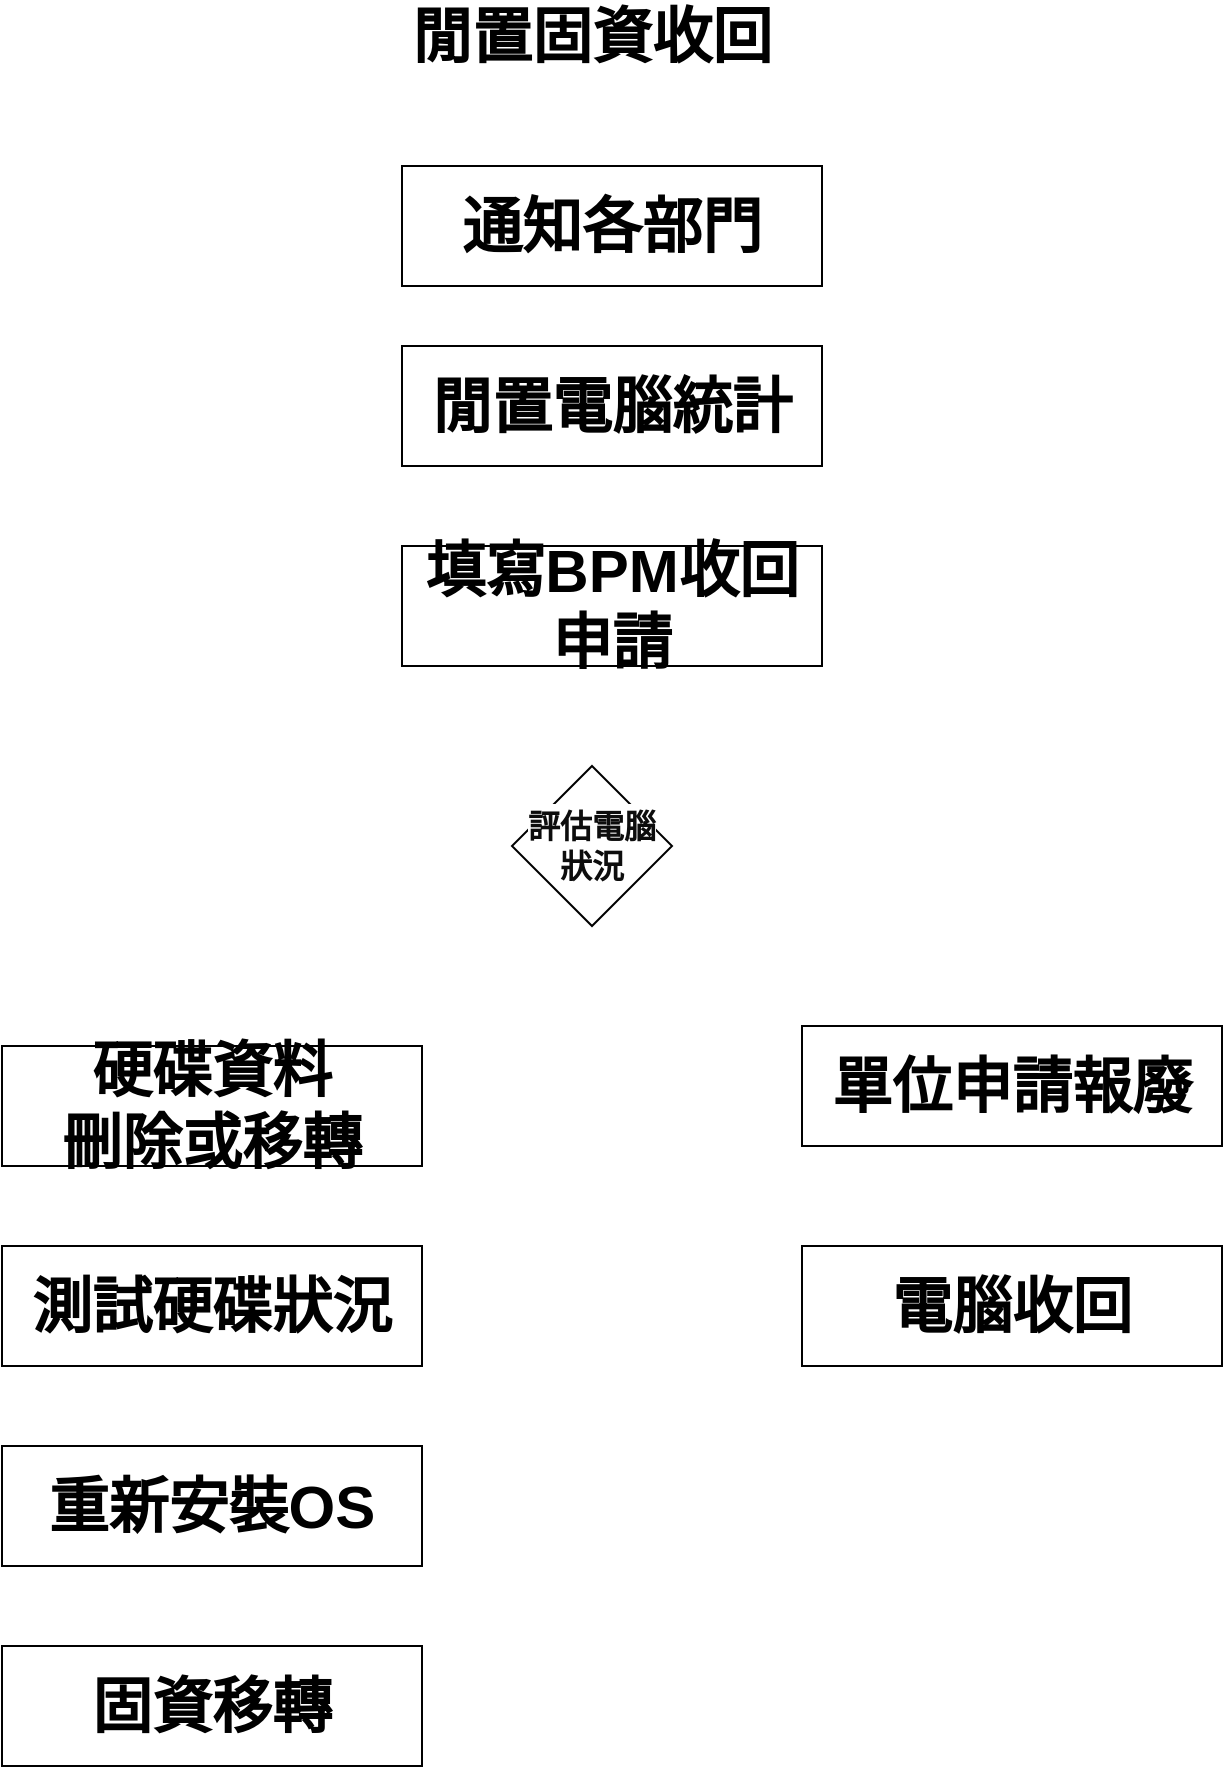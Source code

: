 <mxfile version="24.0.3" type="github">
  <diagram name="第 1 页" id="jjTThLfJETLN2Wc0pCib">
    <mxGraphModel dx="1626" dy="759" grid="1" gridSize="10" guides="1" tooltips="1" connect="1" arrows="1" fold="1" page="1" pageScale="1" pageWidth="827" pageHeight="1169" math="0" shadow="0">
      <root>
        <mxCell id="0" />
        <mxCell id="1" parent="0" />
        <mxCell id="76n70dwOzIyTTWtpeyOt-1" value="&lt;span style=&quot;font-size: 30px;&quot;&gt;&lt;b&gt;閒置電腦統計&lt;/b&gt;&lt;/span&gt;" style="rounded=0;whiteSpace=wrap;html=1;" vertex="1" parent="1">
          <mxGeometry x="290" y="230" width="210" height="60" as="geometry" />
        </mxCell>
        <mxCell id="76n70dwOzIyTTWtpeyOt-2" value="&lt;b&gt;&lt;font style=&quot;font-size: 30px;&quot;&gt;閒置固資收回&lt;/font&gt;&lt;/b&gt;" style="text;html=1;align=center;verticalAlign=middle;whiteSpace=wrap;rounded=0;" vertex="1" parent="1">
          <mxGeometry x="240" y="60" width="290" height="30" as="geometry" />
        </mxCell>
        <mxCell id="76n70dwOzIyTTWtpeyOt-3" value="&lt;span style=&quot;font-size: 30px;&quot;&gt;&lt;b&gt;通知各部門&lt;/b&gt;&lt;/span&gt;" style="rounded=0;whiteSpace=wrap;html=1;" vertex="1" parent="1">
          <mxGeometry x="290" y="140" width="210" height="60" as="geometry" />
        </mxCell>
        <mxCell id="76n70dwOzIyTTWtpeyOt-4" value="&lt;span style=&quot;font-size: 30px;&quot;&gt;&lt;b&gt;單位申請報廢&lt;/b&gt;&lt;/span&gt;" style="rounded=0;whiteSpace=wrap;html=1;" vertex="1" parent="1">
          <mxGeometry x="490" y="570" width="210" height="60" as="geometry" />
        </mxCell>
        <mxCell id="76n70dwOzIyTTWtpeyOt-5" value="&lt;span style=&quot;font-size: 30px;&quot;&gt;&lt;b&gt;填寫BPM收回申請&lt;/b&gt;&lt;/span&gt;" style="rounded=0;whiteSpace=wrap;html=1;" vertex="1" parent="1">
          <mxGeometry x="290" y="330" width="210" height="60" as="geometry" />
        </mxCell>
        <mxCell id="76n70dwOzIyTTWtpeyOt-6" value="&lt;span style=&quot;border: 0px solid rgb(227, 227, 227); box-sizing: border-box; --tw-border-spacing-x: 0; --tw-border-spacing-y: 0; --tw-translate-x: 0; --tw-translate-y: 0; --tw-rotate: 0; --tw-skew-x: 0; --tw-skew-y: 0; --tw-scale-x: 1; --tw-scale-y: 1; --tw-pan-x: ; --tw-pan-y: ; --tw-pinch-zoom: ; --tw-scroll-snap-strictness: proximity; --tw-gradient-from-position: ; --tw-gradient-via-position: ; --tw-gradient-to-position: ; --tw-ordinal: ; --tw-slashed-zero: ; --tw-numeric-figure: ; --tw-numeric-spacing: ; --tw-numeric-fraction: ; --tw-ring-inset: ; --tw-ring-offset-width: 0px; --tw-ring-offset-color: #fff; --tw-ring-color: rgba(69,89,164,.5); --tw-ring-offset-shadow: 0 0 transparent; --tw-ring-shadow: 0 0 transparent; --tw-shadow: 0 0 transparent; --tw-shadow-colored: 0 0 transparent; --tw-blur: ; --tw-brightness: ; --tw-contrast: ; --tw-grayscale: ; --tw-hue-rotate: ; --tw-invert: ; --tw-saturate: ; --tw-sepia: ; --tw-drop-shadow: ; --tw-backdrop-blur: ; --tw-backdrop-brightness: ; --tw-backdrop-contrast: ; --tw-backdrop-grayscale: ; --tw-backdrop-hue-rotate: ; --tw-backdrop-invert: ; --tw-backdrop-opacity: ; --tw-backdrop-saturate: ; --tw-backdrop-sepia: ; font-weight: 600; color: rgb(13, 13, 13); font-family: Söhne, ui-sans-serif, system-ui, -apple-system, &amp;quot;Segoe UI&amp;quot;, Roboto, Ubuntu, Cantarell, &amp;quot;Noto Sans&amp;quot;, sans-serif, &amp;quot;Helvetica Neue&amp;quot;, Arial, &amp;quot;Apple Color Emoji&amp;quot;, &amp;quot;Segoe UI Emoji&amp;quot;, &amp;quot;Segoe UI Symbol&amp;quot;, &amp;quot;Noto Color Emoji&amp;quot;; font-size: 16px; text-align: left; white-space-collapse: preserve; background-color: rgb(255, 255, 255);&quot;&gt;評估電腦狀況&lt;/span&gt;" style="rhombus;whiteSpace=wrap;html=1;" vertex="1" parent="1">
          <mxGeometry x="345" y="440" width="80" height="80" as="geometry" />
        </mxCell>
        <mxCell id="76n70dwOzIyTTWtpeyOt-8" value="&lt;span style=&quot;font-size: 30px;&quot;&gt;&lt;b&gt;測試硬碟狀況&lt;/b&gt;&lt;/span&gt;" style="rounded=0;whiteSpace=wrap;html=1;" vertex="1" parent="1">
          <mxGeometry x="90" y="680" width="210" height="60" as="geometry" />
        </mxCell>
        <mxCell id="76n70dwOzIyTTWtpeyOt-9" value="&lt;span style=&quot;font-size: 30px;&quot;&gt;&lt;b&gt;硬碟資料&lt;br&gt;刪除或移轉&lt;/b&gt;&lt;/span&gt;" style="rounded=0;whiteSpace=wrap;html=1;" vertex="1" parent="1">
          <mxGeometry x="90" y="580" width="210" height="60" as="geometry" />
        </mxCell>
        <mxCell id="76n70dwOzIyTTWtpeyOt-11" value="&lt;span style=&quot;font-size: 30px;&quot;&gt;&lt;b&gt;重新安裝OS&lt;/b&gt;&lt;/span&gt;" style="rounded=0;whiteSpace=wrap;html=1;" vertex="1" parent="1">
          <mxGeometry x="90" y="780" width="210" height="60" as="geometry" />
        </mxCell>
        <mxCell id="76n70dwOzIyTTWtpeyOt-12" value="&lt;span style=&quot;font-size: 30px;&quot;&gt;&lt;b&gt;固資移轉&lt;/b&gt;&lt;/span&gt;" style="rounded=0;whiteSpace=wrap;html=1;" vertex="1" parent="1">
          <mxGeometry x="90" y="880" width="210" height="60" as="geometry" />
        </mxCell>
        <mxCell id="76n70dwOzIyTTWtpeyOt-13" value="&lt;span style=&quot;font-size: 30px;&quot;&gt;&lt;b&gt;電腦收回&lt;/b&gt;&lt;/span&gt;" style="rounded=0;whiteSpace=wrap;html=1;" vertex="1" parent="1">
          <mxGeometry x="490" y="680" width="210" height="60" as="geometry" />
        </mxCell>
      </root>
    </mxGraphModel>
  </diagram>
</mxfile>
